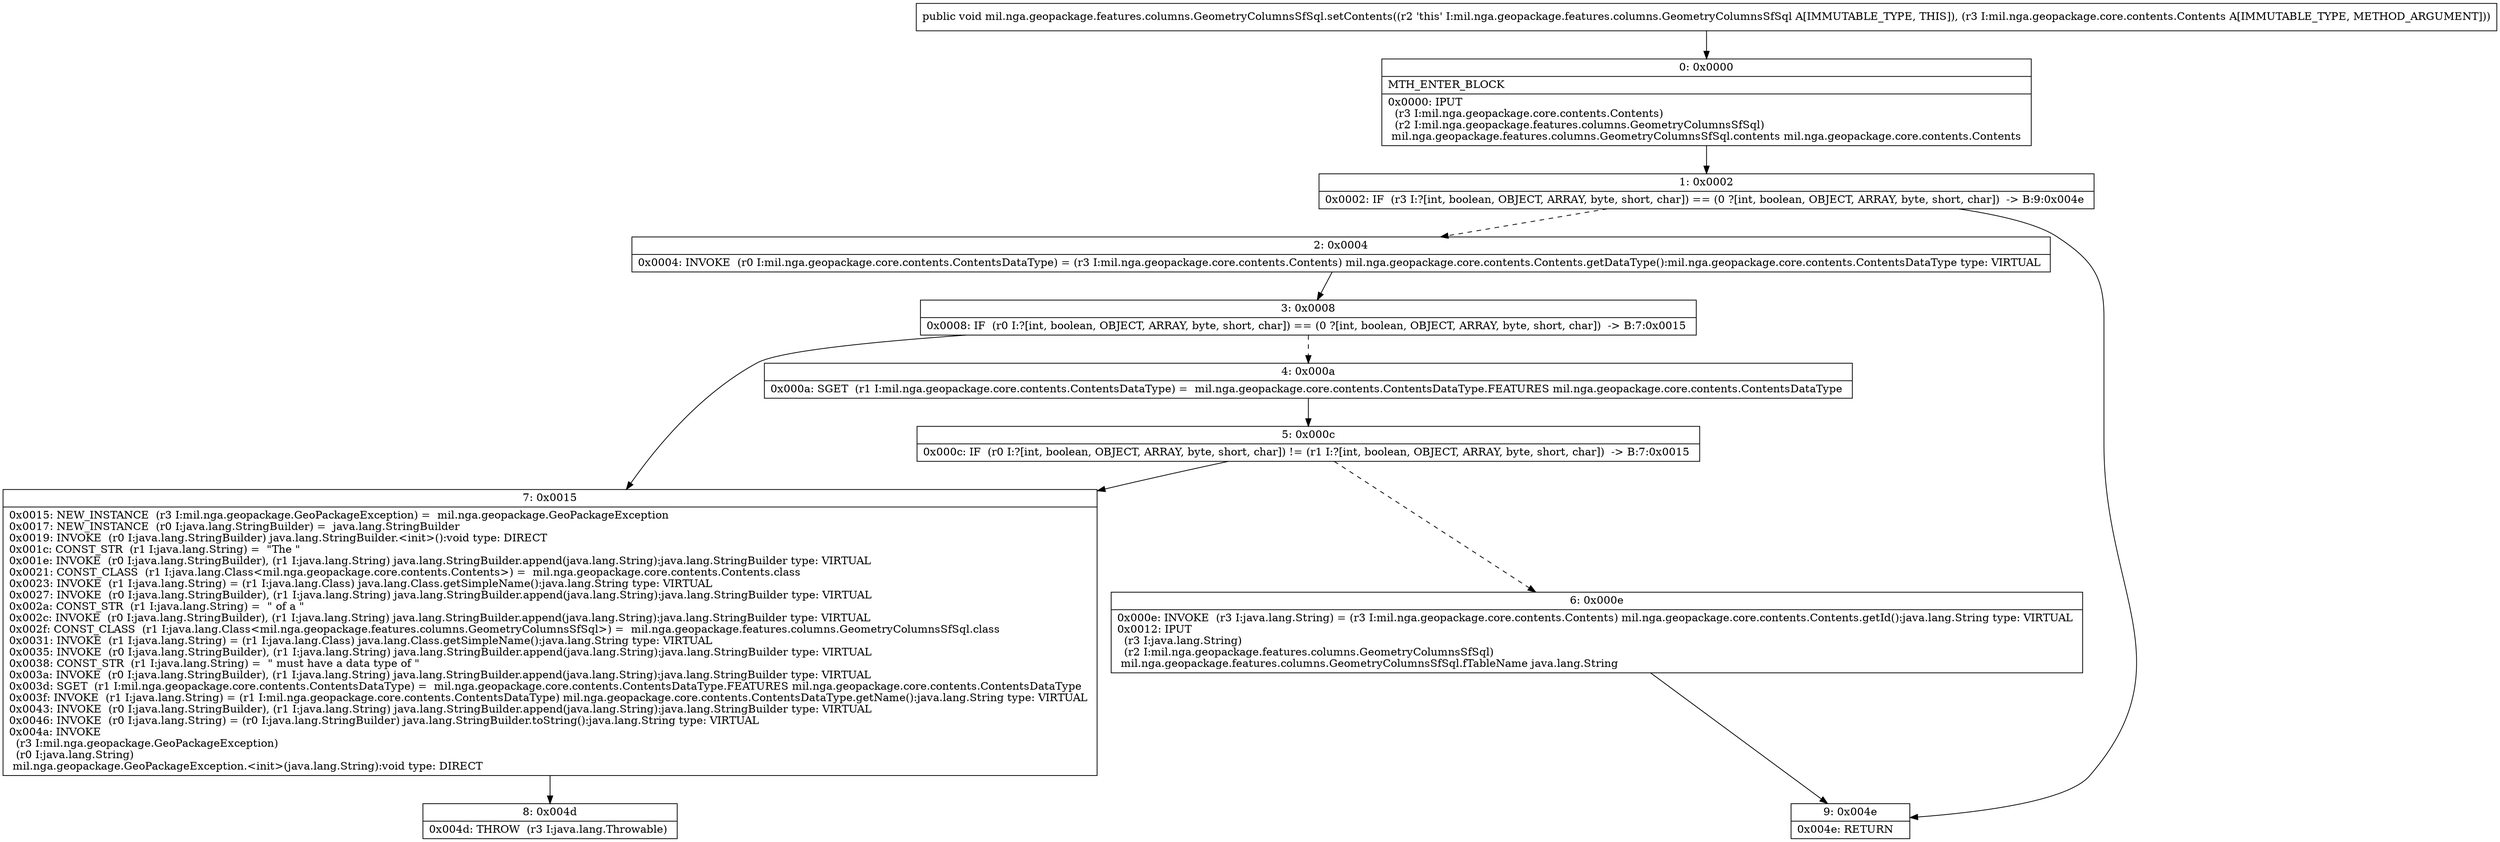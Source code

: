 digraph "CFG formil.nga.geopackage.features.columns.GeometryColumnsSfSql.setContents(Lmil\/nga\/geopackage\/core\/contents\/Contents;)V" {
Node_0 [shape=record,label="{0\:\ 0x0000|MTH_ENTER_BLOCK\l|0x0000: IPUT  \l  (r3 I:mil.nga.geopackage.core.contents.Contents)\l  (r2 I:mil.nga.geopackage.features.columns.GeometryColumnsSfSql)\l mil.nga.geopackage.features.columns.GeometryColumnsSfSql.contents mil.nga.geopackage.core.contents.Contents \l}"];
Node_1 [shape=record,label="{1\:\ 0x0002|0x0002: IF  (r3 I:?[int, boolean, OBJECT, ARRAY, byte, short, char]) == (0 ?[int, boolean, OBJECT, ARRAY, byte, short, char])  \-\> B:9:0x004e \l}"];
Node_2 [shape=record,label="{2\:\ 0x0004|0x0004: INVOKE  (r0 I:mil.nga.geopackage.core.contents.ContentsDataType) = (r3 I:mil.nga.geopackage.core.contents.Contents) mil.nga.geopackage.core.contents.Contents.getDataType():mil.nga.geopackage.core.contents.ContentsDataType type: VIRTUAL \l}"];
Node_3 [shape=record,label="{3\:\ 0x0008|0x0008: IF  (r0 I:?[int, boolean, OBJECT, ARRAY, byte, short, char]) == (0 ?[int, boolean, OBJECT, ARRAY, byte, short, char])  \-\> B:7:0x0015 \l}"];
Node_4 [shape=record,label="{4\:\ 0x000a|0x000a: SGET  (r1 I:mil.nga.geopackage.core.contents.ContentsDataType) =  mil.nga.geopackage.core.contents.ContentsDataType.FEATURES mil.nga.geopackage.core.contents.ContentsDataType \l}"];
Node_5 [shape=record,label="{5\:\ 0x000c|0x000c: IF  (r0 I:?[int, boolean, OBJECT, ARRAY, byte, short, char]) != (r1 I:?[int, boolean, OBJECT, ARRAY, byte, short, char])  \-\> B:7:0x0015 \l}"];
Node_6 [shape=record,label="{6\:\ 0x000e|0x000e: INVOKE  (r3 I:java.lang.String) = (r3 I:mil.nga.geopackage.core.contents.Contents) mil.nga.geopackage.core.contents.Contents.getId():java.lang.String type: VIRTUAL \l0x0012: IPUT  \l  (r3 I:java.lang.String)\l  (r2 I:mil.nga.geopackage.features.columns.GeometryColumnsSfSql)\l mil.nga.geopackage.features.columns.GeometryColumnsSfSql.fTableName java.lang.String \l}"];
Node_7 [shape=record,label="{7\:\ 0x0015|0x0015: NEW_INSTANCE  (r3 I:mil.nga.geopackage.GeoPackageException) =  mil.nga.geopackage.GeoPackageException \l0x0017: NEW_INSTANCE  (r0 I:java.lang.StringBuilder) =  java.lang.StringBuilder \l0x0019: INVOKE  (r0 I:java.lang.StringBuilder) java.lang.StringBuilder.\<init\>():void type: DIRECT \l0x001c: CONST_STR  (r1 I:java.lang.String) =  \"The \" \l0x001e: INVOKE  (r0 I:java.lang.StringBuilder), (r1 I:java.lang.String) java.lang.StringBuilder.append(java.lang.String):java.lang.StringBuilder type: VIRTUAL \l0x0021: CONST_CLASS  (r1 I:java.lang.Class\<mil.nga.geopackage.core.contents.Contents\>) =  mil.nga.geopackage.core.contents.Contents.class \l0x0023: INVOKE  (r1 I:java.lang.String) = (r1 I:java.lang.Class) java.lang.Class.getSimpleName():java.lang.String type: VIRTUAL \l0x0027: INVOKE  (r0 I:java.lang.StringBuilder), (r1 I:java.lang.String) java.lang.StringBuilder.append(java.lang.String):java.lang.StringBuilder type: VIRTUAL \l0x002a: CONST_STR  (r1 I:java.lang.String) =  \" of a \" \l0x002c: INVOKE  (r0 I:java.lang.StringBuilder), (r1 I:java.lang.String) java.lang.StringBuilder.append(java.lang.String):java.lang.StringBuilder type: VIRTUAL \l0x002f: CONST_CLASS  (r1 I:java.lang.Class\<mil.nga.geopackage.features.columns.GeometryColumnsSfSql\>) =  mil.nga.geopackage.features.columns.GeometryColumnsSfSql.class \l0x0031: INVOKE  (r1 I:java.lang.String) = (r1 I:java.lang.Class) java.lang.Class.getSimpleName():java.lang.String type: VIRTUAL \l0x0035: INVOKE  (r0 I:java.lang.StringBuilder), (r1 I:java.lang.String) java.lang.StringBuilder.append(java.lang.String):java.lang.StringBuilder type: VIRTUAL \l0x0038: CONST_STR  (r1 I:java.lang.String) =  \" must have a data type of \" \l0x003a: INVOKE  (r0 I:java.lang.StringBuilder), (r1 I:java.lang.String) java.lang.StringBuilder.append(java.lang.String):java.lang.StringBuilder type: VIRTUAL \l0x003d: SGET  (r1 I:mil.nga.geopackage.core.contents.ContentsDataType) =  mil.nga.geopackage.core.contents.ContentsDataType.FEATURES mil.nga.geopackage.core.contents.ContentsDataType \l0x003f: INVOKE  (r1 I:java.lang.String) = (r1 I:mil.nga.geopackage.core.contents.ContentsDataType) mil.nga.geopackage.core.contents.ContentsDataType.getName():java.lang.String type: VIRTUAL \l0x0043: INVOKE  (r0 I:java.lang.StringBuilder), (r1 I:java.lang.String) java.lang.StringBuilder.append(java.lang.String):java.lang.StringBuilder type: VIRTUAL \l0x0046: INVOKE  (r0 I:java.lang.String) = (r0 I:java.lang.StringBuilder) java.lang.StringBuilder.toString():java.lang.String type: VIRTUAL \l0x004a: INVOKE  \l  (r3 I:mil.nga.geopackage.GeoPackageException)\l  (r0 I:java.lang.String)\l mil.nga.geopackage.GeoPackageException.\<init\>(java.lang.String):void type: DIRECT \l}"];
Node_8 [shape=record,label="{8\:\ 0x004d|0x004d: THROW  (r3 I:java.lang.Throwable) \l}"];
Node_9 [shape=record,label="{9\:\ 0x004e|0x004e: RETURN   \l}"];
MethodNode[shape=record,label="{public void mil.nga.geopackage.features.columns.GeometryColumnsSfSql.setContents((r2 'this' I:mil.nga.geopackage.features.columns.GeometryColumnsSfSql A[IMMUTABLE_TYPE, THIS]), (r3 I:mil.nga.geopackage.core.contents.Contents A[IMMUTABLE_TYPE, METHOD_ARGUMENT])) }"];
MethodNode -> Node_0;
Node_0 -> Node_1;
Node_1 -> Node_2[style=dashed];
Node_1 -> Node_9;
Node_2 -> Node_3;
Node_3 -> Node_4[style=dashed];
Node_3 -> Node_7;
Node_4 -> Node_5;
Node_5 -> Node_6[style=dashed];
Node_5 -> Node_7;
Node_6 -> Node_9;
Node_7 -> Node_8;
}

